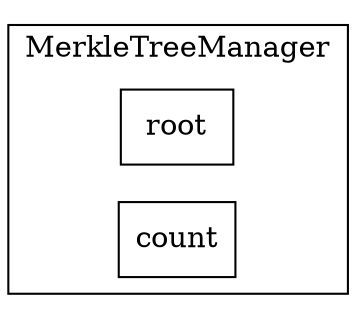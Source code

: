 strict digraph {
rankdir="LR"
node [shape=box]
subgraph cluster_35_MerkleTreeManager {
label = "MerkleTreeManager"
"35_root" [label="root"]
"35_count" [label="count"]
}subgraph cluster_solidity {
label = "[Solidity]"
}
}